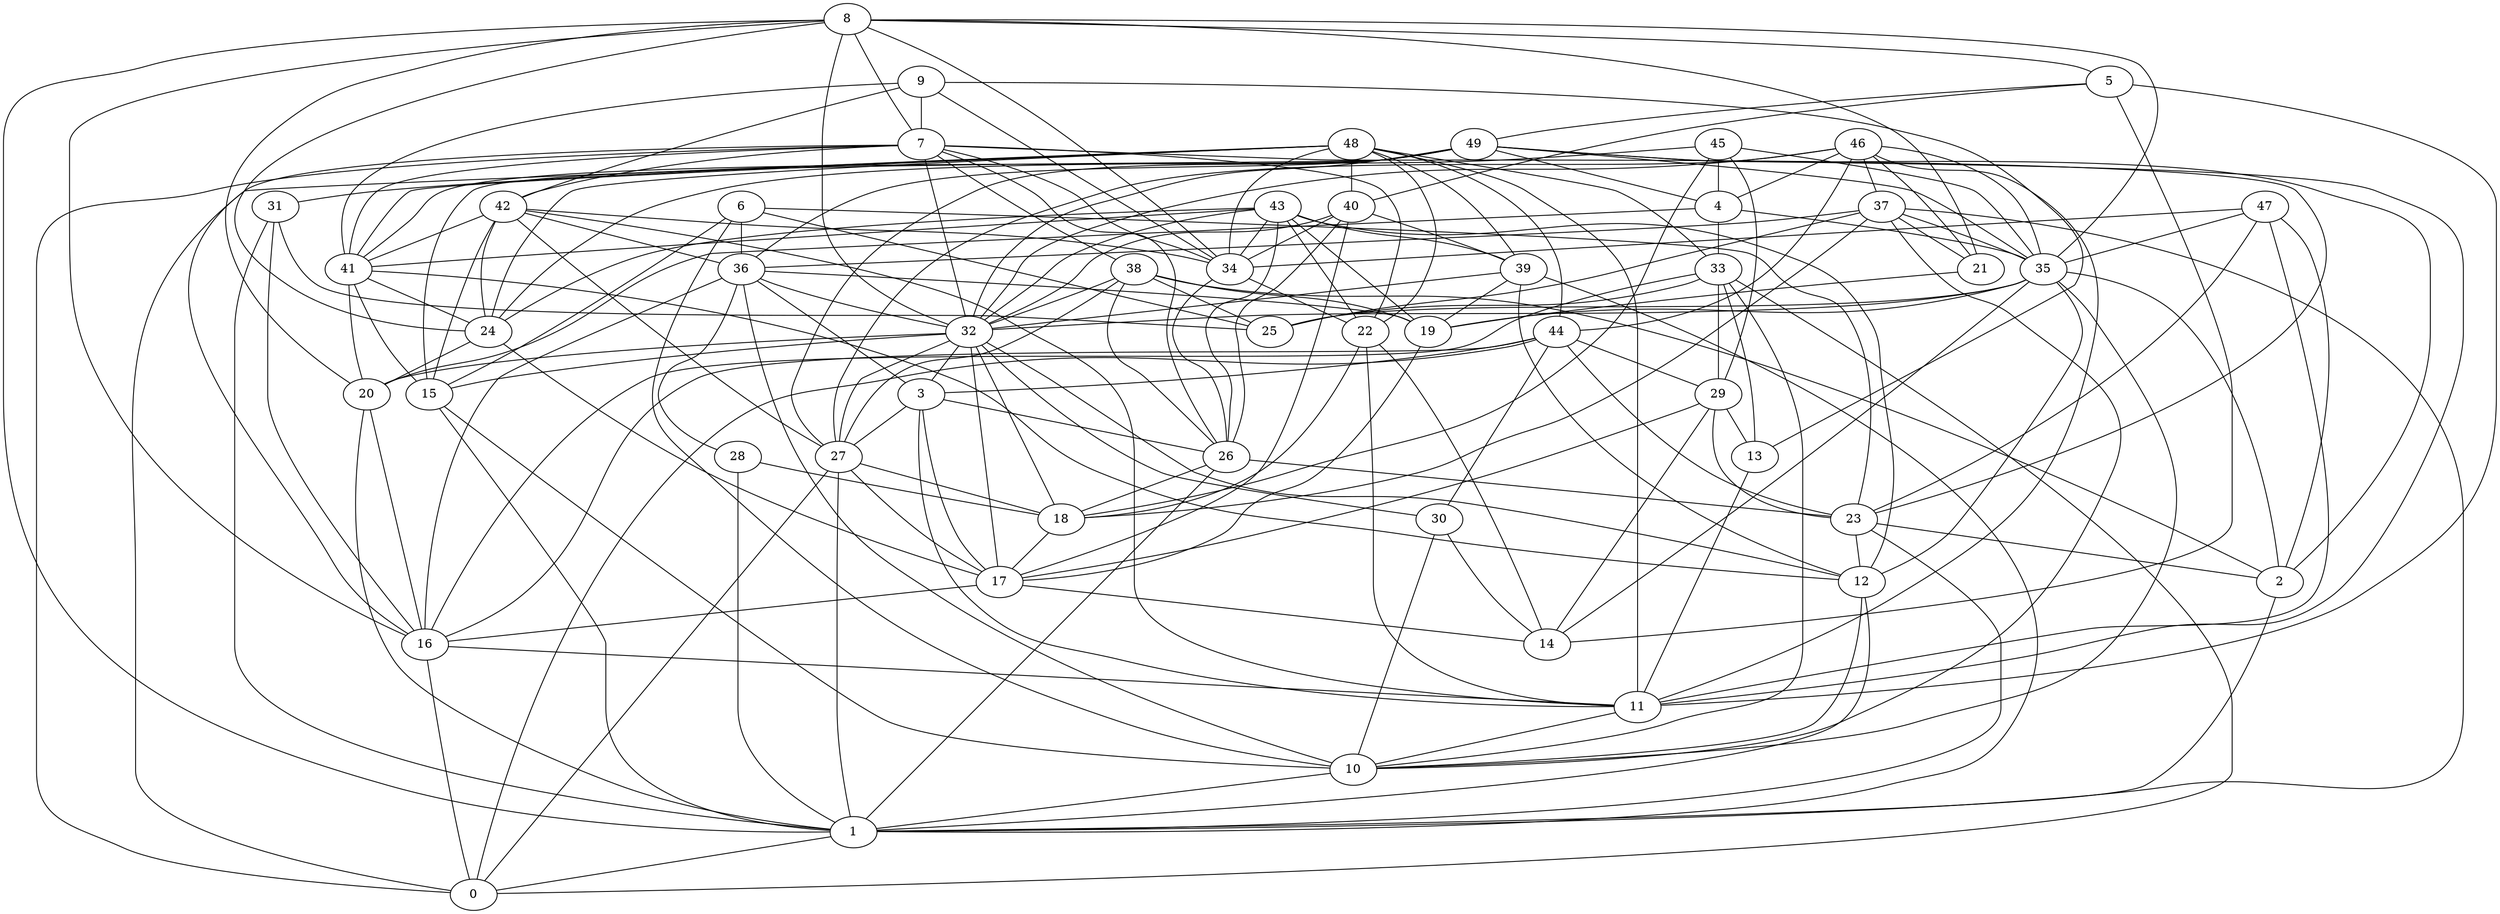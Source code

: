 digraph GG_graph {

subgraph G_graph {
edge [color = black]
"31" -> "25" [dir = none]
"31" -> "1" [dir = none]
"13" -> "11" [dir = none]
"23" -> "2" [dir = none]
"23" -> "1" [dir = none]
"21" -> "19" [dir = none]
"6" -> "10" [dir = none]
"6" -> "25" [dir = none]
"6" -> "23" [dir = none]
"6" -> "36" [dir = none]
"45" -> "29" [dir = none]
"45" -> "24" [dir = none]
"3" -> "11" [dir = none]
"30" -> "10" [dir = none]
"30" -> "14" [dir = none]
"41" -> "24" [dir = none]
"28" -> "18" [dir = none]
"28" -> "1" [dir = none]
"40" -> "17" [dir = none]
"40" -> "39" [dir = none]
"24" -> "17" [dir = none]
"11" -> "10" [dir = none]
"39" -> "32" [dir = none]
"39" -> "1" [dir = none]
"15" -> "1" [dir = none]
"15" -> "10" [dir = none]
"35" -> "25" [dir = none]
"35" -> "14" [dir = none]
"35" -> "32" [dir = none]
"35" -> "19" [dir = none]
"27" -> "1" [dir = none]
"27" -> "17" [dir = none]
"43" -> "22" [dir = none]
"43" -> "41" [dir = none]
"43" -> "32" [dir = none]
"43" -> "19" [dir = none]
"43" -> "26" [dir = none]
"37" -> "25" [dir = none]
"37" -> "18" [dir = none]
"32" -> "12" [dir = none]
"32" -> "3" [dir = none]
"32" -> "15" [dir = none]
"32" -> "17" [dir = none]
"32" -> "27" [dir = none]
"32" -> "20" [dir = none]
"26" -> "1" [dir = none]
"48" -> "22" [dir = none]
"48" -> "11" [dir = none]
"48" -> "24" [dir = none]
"48" -> "33" [dir = none]
"48" -> "39" [dir = none]
"34" -> "22" [dir = none]
"34" -> "26" [dir = none]
"47" -> "34" [dir = none]
"47" -> "2" [dir = none]
"46" -> "21" [dir = none]
"46" -> "37" [dir = none]
"46" -> "35" [dir = none]
"46" -> "32" [dir = none]
"10" -> "1" [dir = none]
"7" -> "32" [dir = none]
"7" -> "26" [dir = none]
"7" -> "23" [dir = none]
"7" -> "0" [dir = none]
"7" -> "42" [dir = none]
"7" -> "38" [dir = none]
"8" -> "20" [dir = none]
"8" -> "34" [dir = none]
"38" -> "26" [dir = none]
"38" -> "2" [dir = none]
"2" -> "1" [dir = none]
"44" -> "29" [dir = none]
"44" -> "0" [dir = none]
"44" -> "16" [dir = none]
"12" -> "1" [dir = none]
"36" -> "10" [dir = none]
"36" -> "3" [dir = none]
"36" -> "19" [dir = none]
"36" -> "16" [dir = none]
"1" -> "0" [dir = none]
"22" -> "18" [dir = none]
"22" -> "14" [dir = none]
"9" -> "34" [dir = none]
"9" -> "7" [dir = none]
"5" -> "11" [dir = none]
"5" -> "49" [dir = none]
"49" -> "27" [dir = none]
"49" -> "32" [dir = none]
"42" -> "11" [dir = none]
"42" -> "41" [dir = none]
"33" -> "13" [dir = none]
"33" -> "16" [dir = none]
"33" -> "0" [dir = none]
"33" -> "29" [dir = none]
"29" -> "14" [dir = none]
"20" -> "1" [dir = none]
"4" -> "35" [dir = none]
"4" -> "20" [dir = none]
"47" -> "11" [dir = none]
"8" -> "1" [dir = none]
"40" -> "32" [dir = none]
"35" -> "2" [dir = none]
"22" -> "11" [dir = none]
"49" -> "36" [dir = none]
"35" -> "10" [dir = none]
"40" -> "34" [dir = none]
"8" -> "21" [dir = none]
"23" -> "12" [dir = none]
"43" -> "39" [dir = none]
"48" -> "41" [dir = none]
"37" -> "36" [dir = none]
"8" -> "32" [dir = none]
"7" -> "41" [dir = none]
"5" -> "40" [dir = none]
"16" -> "11" [dir = none]
"48" -> "34" [dir = none]
"46" -> "4" [dir = none]
"38" -> "25" [dir = none]
"29" -> "23" [dir = none]
"44" -> "3" [dir = none]
"48" -> "44" [dir = none]
"5" -> "14" [dir = none]
"37" -> "1" [dir = none]
"36" -> "32" [dir = none]
"20" -> "16" [dir = none]
"29" -> "13" [dir = none]
"32" -> "18" [dir = none]
"42" -> "34" [dir = none]
"41" -> "15" [dir = none]
"42" -> "24" [dir = none]
"49" -> "41" [dir = none]
"49" -> "11" [dir = none]
"49" -> "4" [dir = none]
"43" -> "12" [dir = none]
"38" -> "27" [dir = none]
"49" -> "2" [dir = none]
"35" -> "12" [dir = none]
"9" -> "41" [dir = none]
"38" -> "19" [dir = none]
"33" -> "10" [dir = none]
"48" -> "40" [dir = none]
"46" -> "11" [dir = none]
"37" -> "35" [dir = none]
"18" -> "17" [dir = none]
"8" -> "16" [dir = none]
"49" -> "35" [dir = none]
"17" -> "16" [dir = none]
"44" -> "30" [dir = none]
"49" -> "15" [dir = none]
"9" -> "42" [dir = none]
"19" -> "17" [dir = none]
"6" -> "15" [dir = none]
"45" -> "35" [dir = none]
"42" -> "15" [dir = none]
"42" -> "36" [dir = none]
"43" -> "34" [dir = none]
"32" -> "30" [dir = none]
"36" -> "28" [dir = none]
"44" -> "23" [dir = none]
"47" -> "35" [dir = none]
"8" -> "24" [dir = none]
"42" -> "27" [dir = none]
"27" -> "18" [dir = none]
"7" -> "16" [dir = none]
"31" -> "16" [dir = none]
"3" -> "27" [dir = none]
"24" -> "20" [dir = none]
"39" -> "19" [dir = none]
"40" -> "26" [dir = none]
"3" -> "17" [dir = none]
"45" -> "4" [dir = none]
"33" -> "25" [dir = none]
"8" -> "5" [dir = none]
"4" -> "33" [dir = none]
"7" -> "22" [dir = none]
"45" -> "18" [dir = none]
"41" -> "12" [dir = none]
"3" -> "26" [dir = none]
"46" -> "27" [dir = none]
"48" -> "0" [dir = none]
"27" -> "0" [dir = none]
"47" -> "23" [dir = none]
"43" -> "24" [dir = none]
"17" -> "14" [dir = none]
"39" -> "12" [dir = none]
"7" -> "34" [dir = none]
"26" -> "23" [dir = none]
"37" -> "21" [dir = none]
"29" -> "17" [dir = none]
"8" -> "7" [dir = none]
"48" -> "31" [dir = none]
"37" -> "10" [dir = none]
"9" -> "13" [dir = none]
"46" -> "44" [dir = none]
"16" -> "0" [dir = none]
"26" -> "18" [dir = none]
"8" -> "35" [dir = none]
"38" -> "32" [dir = none]
"12" -> "10" [dir = none]
"41" -> "20" [dir = none]
}

}
